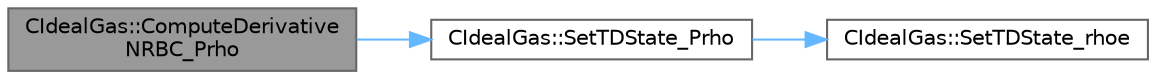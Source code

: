 digraph "CIdealGas::ComputeDerivativeNRBC_Prho"
{
 // LATEX_PDF_SIZE
  bgcolor="transparent";
  edge [fontname=Helvetica,fontsize=10,labelfontname=Helvetica,labelfontsize=10];
  node [fontname=Helvetica,fontsize=10,shape=box,height=0.2,width=0.4];
  rankdir="LR";
  Node1 [id="Node000001",label="CIdealGas::ComputeDerivative\lNRBC_Prho",height=0.2,width=0.4,color="gray40", fillcolor="grey60", style="filled", fontcolor="black",tooltip="compute some derivatives of enthalpy and entropy needed for subsonic inflow BC"];
  Node1 -> Node2 [id="edge1_Node000001_Node000002",color="steelblue1",style="solid",tooltip=" "];
  Node2 [id="Node000002",label="CIdealGas::SetTDState_Prho",height=0.2,width=0.4,color="grey40", fillcolor="white", style="filled",URL="$classCIdealGas.html#aa4a603500aaa17a6a560cf81d68b37c4",tooltip="Set the Dimensionless State using Pressure and Density."];
  Node2 -> Node3 [id="edge2_Node000002_Node000003",color="steelblue1",style="solid",tooltip=" "];
  Node3 [id="Node000003",label="CIdealGas::SetTDState_rhoe",height=0.2,width=0.4,color="grey40", fillcolor="white", style="filled",URL="$classCIdealGas.html#a5e7a50a3b8dc1e283695e702b82dac79",tooltip="Set the Dimensionless State using Density and Internal Energy."];
}
